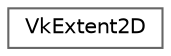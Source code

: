 digraph "类继承关系图"
{
 // LATEX_PDF_SIZE
  bgcolor="transparent";
  edge [fontname=Helvetica,fontsize=10,labelfontname=Helvetica,labelfontsize=10];
  node [fontname=Helvetica,fontsize=10,shape=box,height=0.2,width=0.4];
  rankdir="LR";
  Node0 [id="Node000000",label="VkExtent2D",height=0.2,width=0.4,color="grey40", fillcolor="white", style="filled",URL="$struct_vk_extent2_d.html",tooltip=" "];
}
